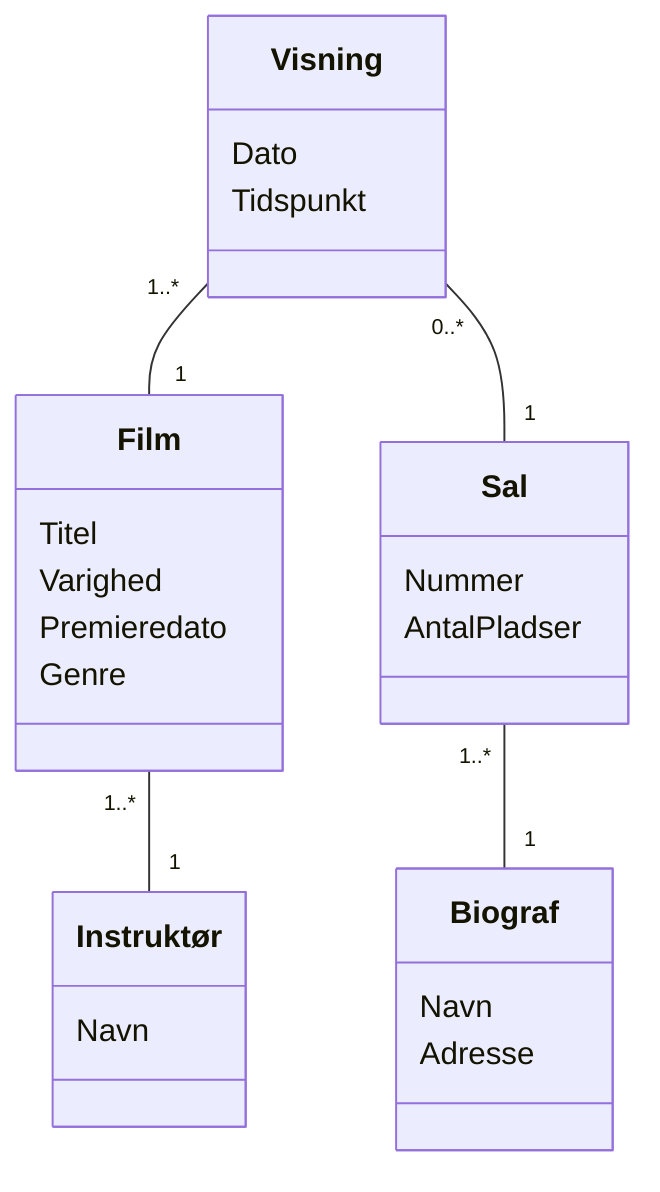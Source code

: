 ﻿classDiagram
    class Film {
        Titel
        Varighed
        Premieredato
        Genre
    }

    class Instruktør {
        Navn
    }

    class Biograf {
        Navn
        Adresse
    }

    class Sal {
        Nummer
        AntalPladser
    }

    class Visning {
        Dato
        Tidspunkt
    }
   
    Film "1..*" -- "1" Instruktør
    Visning "1..*" -- "1" Film
    Visning "0..*" -- "1" Sal
    Sal "1..*" -- "1" Biograf